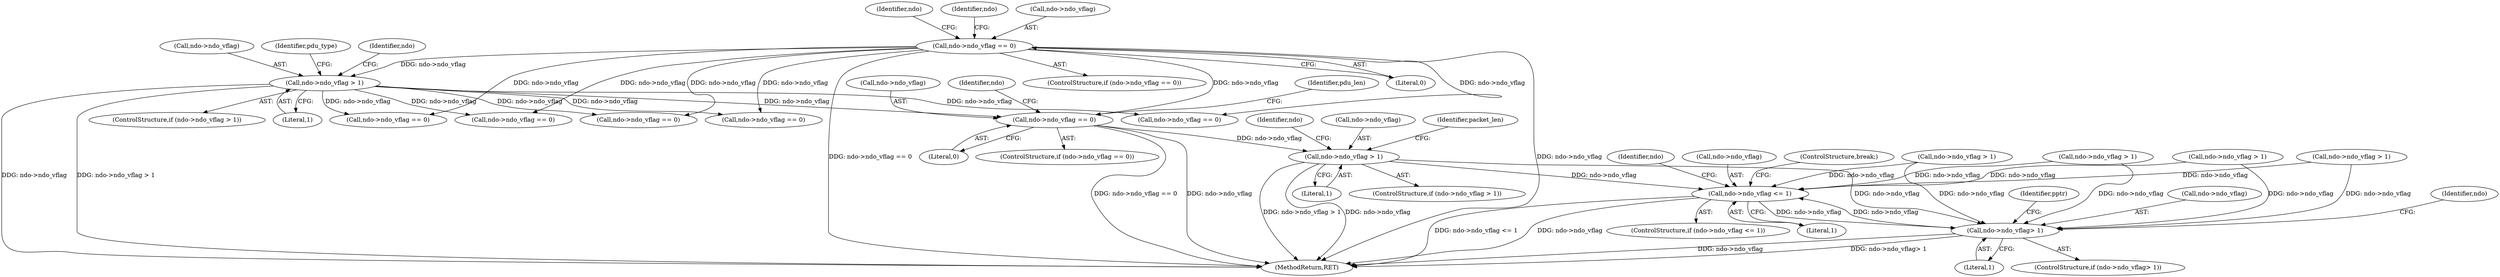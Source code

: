 digraph "0_tcpdump_3b32029db354cbc875127869d9b12a9addc75b50@pointer" {
"1001027" [label="(Call,ndo->ndo_vflag > 1)"];
"1000839" [label="(Call,ndo->ndo_vflag == 0)"];
"1000413" [label="(Call,ndo->ndo_vflag == 0)"];
"1000484" [label="(Call,ndo->ndo_vflag > 1)"];
"1003010" [label="(Call,ndo->ndo_vflag <= 1)"];
"1003027" [label="(Call,ndo->ndo_vflag> 1)"];
"1001036" [label="(Identifier,ndo)"];
"1000421" [label="(Identifier,ndo)"];
"1000840" [label="(Call,ndo->ndo_vflag)"];
"1000483" [label="(ControlStructure,if (ndo->ndo_vflag > 1))"];
"1000493" [label="(Identifier,ndo)"];
"1001027" [label="(Call,ndo->ndo_vflag > 1)"];
"1000540" [label="(Call,ndo->ndo_vflag == 0)"];
"1003019" [label="(Identifier,ndo)"];
"1000412" [label="(ControlStructure,if (ndo->ndo_vflag == 0))"];
"1001028" [label="(Call,ndo->ndo_vflag)"];
"1000439" [label="(Identifier,ndo)"];
"1003009" [label="(ControlStructure,if (ndo->ndo_vflag <= 1))"];
"1003031" [label="(Literal,1)"];
"1000485" [label="(Call,ndo->ndo_vflag)"];
"1003027" [label="(Call,ndo->ndo_vflag> 1)"];
"1000847" [label="(Identifier,ndo)"];
"1001093" [label="(Call,ndo->ndo_vflag == 0)"];
"1000484" [label="(Call,ndo->ndo_vflag > 1)"];
"1003043" [label="(Identifier,pptr)"];
"1001026" [label="(ControlStructure,if (ndo->ndo_vflag > 1))"];
"1000417" [label="(Literal,0)"];
"1003011" [label="(Call,ndo->ndo_vflag)"];
"1001287" [label="(Call,ndo->ndo_vflag > 1)"];
"1001233" [label="(Call,ndo->ndo_vflag == 0)"];
"1003026" [label="(ControlStructure,if (ndo->ndo_vflag> 1))"];
"1003028" [label="(Call,ndo->ndo_vflag)"];
"1003083" [label="(MethodReturn,RET)"];
"1003036" [label="(Identifier,ndo)"];
"1000874" [label="(Identifier,pdu_len)"];
"1003014" [label="(Literal,1)"];
"1000839" [label="(Call,ndo->ndo_vflag == 0)"];
"1000636" [label="(Call,ndo->ndo_vflag > 1)"];
"1001043" [label="(Identifier,packet_len)"];
"1000701" [label="(Call,ndo->ndo_vflag == 0)"];
"1003025" [label="(ControlStructure,break;)"];
"1001167" [label="(Call,ndo->ndo_vflag > 1)"];
"1000488" [label="(Literal,1)"];
"1000838" [label="(ControlStructure,if (ndo->ndo_vflag == 0))"];
"1000843" [label="(Literal,0)"];
"1000413" [label="(Call,ndo->ndo_vflag == 0)"];
"1000500" [label="(Identifier,pdu_type)"];
"1000775" [label="(Call,ndo->ndo_vflag > 1)"];
"1001031" [label="(Literal,1)"];
"1003010" [label="(Call,ndo->ndo_vflag <= 1)"];
"1001317" [label="(Call,ndo->ndo_vflag == 0)"];
"1000414" [label="(Call,ndo->ndo_vflag)"];
"1001027" -> "1001026"  [label="AST: "];
"1001027" -> "1001031"  [label="CFG: "];
"1001028" -> "1001027"  [label="AST: "];
"1001031" -> "1001027"  [label="AST: "];
"1001036" -> "1001027"  [label="CFG: "];
"1001043" -> "1001027"  [label="CFG: "];
"1001027" -> "1003083"  [label="DDG: ndo->ndo_vflag > 1"];
"1001027" -> "1003083"  [label="DDG: ndo->ndo_vflag"];
"1000839" -> "1001027"  [label="DDG: ndo->ndo_vflag"];
"1001027" -> "1003010"  [label="DDG: ndo->ndo_vflag"];
"1001027" -> "1003027"  [label="DDG: ndo->ndo_vflag"];
"1000839" -> "1000838"  [label="AST: "];
"1000839" -> "1000843"  [label="CFG: "];
"1000840" -> "1000839"  [label="AST: "];
"1000843" -> "1000839"  [label="AST: "];
"1000847" -> "1000839"  [label="CFG: "];
"1000874" -> "1000839"  [label="CFG: "];
"1000839" -> "1003083"  [label="DDG: ndo->ndo_vflag == 0"];
"1000839" -> "1003083"  [label="DDG: ndo->ndo_vflag"];
"1000413" -> "1000839"  [label="DDG: ndo->ndo_vflag"];
"1000484" -> "1000839"  [label="DDG: ndo->ndo_vflag"];
"1000413" -> "1000412"  [label="AST: "];
"1000413" -> "1000417"  [label="CFG: "];
"1000414" -> "1000413"  [label="AST: "];
"1000417" -> "1000413"  [label="AST: "];
"1000421" -> "1000413"  [label="CFG: "];
"1000439" -> "1000413"  [label="CFG: "];
"1000413" -> "1003083"  [label="DDG: ndo->ndo_vflag"];
"1000413" -> "1003083"  [label="DDG: ndo->ndo_vflag == 0"];
"1000413" -> "1000484"  [label="DDG: ndo->ndo_vflag"];
"1000413" -> "1000540"  [label="DDG: ndo->ndo_vflag"];
"1000413" -> "1000701"  [label="DDG: ndo->ndo_vflag"];
"1000413" -> "1001093"  [label="DDG: ndo->ndo_vflag"];
"1000413" -> "1001233"  [label="DDG: ndo->ndo_vflag"];
"1000413" -> "1001317"  [label="DDG: ndo->ndo_vflag"];
"1000484" -> "1000483"  [label="AST: "];
"1000484" -> "1000488"  [label="CFG: "];
"1000485" -> "1000484"  [label="AST: "];
"1000488" -> "1000484"  [label="AST: "];
"1000493" -> "1000484"  [label="CFG: "];
"1000500" -> "1000484"  [label="CFG: "];
"1000484" -> "1003083"  [label="DDG: ndo->ndo_vflag"];
"1000484" -> "1003083"  [label="DDG: ndo->ndo_vflag > 1"];
"1000484" -> "1000540"  [label="DDG: ndo->ndo_vflag"];
"1000484" -> "1000701"  [label="DDG: ndo->ndo_vflag"];
"1000484" -> "1001093"  [label="DDG: ndo->ndo_vflag"];
"1000484" -> "1001233"  [label="DDG: ndo->ndo_vflag"];
"1000484" -> "1001317"  [label="DDG: ndo->ndo_vflag"];
"1003010" -> "1003009"  [label="AST: "];
"1003010" -> "1003014"  [label="CFG: "];
"1003011" -> "1003010"  [label="AST: "];
"1003014" -> "1003010"  [label="AST: "];
"1003019" -> "1003010"  [label="CFG: "];
"1003025" -> "1003010"  [label="CFG: "];
"1003010" -> "1003083"  [label="DDG: ndo->ndo_vflag"];
"1003010" -> "1003083"  [label="DDG: ndo->ndo_vflag <= 1"];
"1000636" -> "1003010"  [label="DDG: ndo->ndo_vflag"];
"1001287" -> "1003010"  [label="DDG: ndo->ndo_vflag"];
"1001167" -> "1003010"  [label="DDG: ndo->ndo_vflag"];
"1000775" -> "1003010"  [label="DDG: ndo->ndo_vflag"];
"1003027" -> "1003010"  [label="DDG: ndo->ndo_vflag"];
"1003010" -> "1003027"  [label="DDG: ndo->ndo_vflag"];
"1003027" -> "1003026"  [label="AST: "];
"1003027" -> "1003031"  [label="CFG: "];
"1003028" -> "1003027"  [label="AST: "];
"1003031" -> "1003027"  [label="AST: "];
"1003036" -> "1003027"  [label="CFG: "];
"1003043" -> "1003027"  [label="CFG: "];
"1003027" -> "1003083"  [label="DDG: ndo->ndo_vflag"];
"1003027" -> "1003083"  [label="DDG: ndo->ndo_vflag> 1"];
"1000636" -> "1003027"  [label="DDG: ndo->ndo_vflag"];
"1001287" -> "1003027"  [label="DDG: ndo->ndo_vflag"];
"1001167" -> "1003027"  [label="DDG: ndo->ndo_vflag"];
"1000775" -> "1003027"  [label="DDG: ndo->ndo_vflag"];
}
